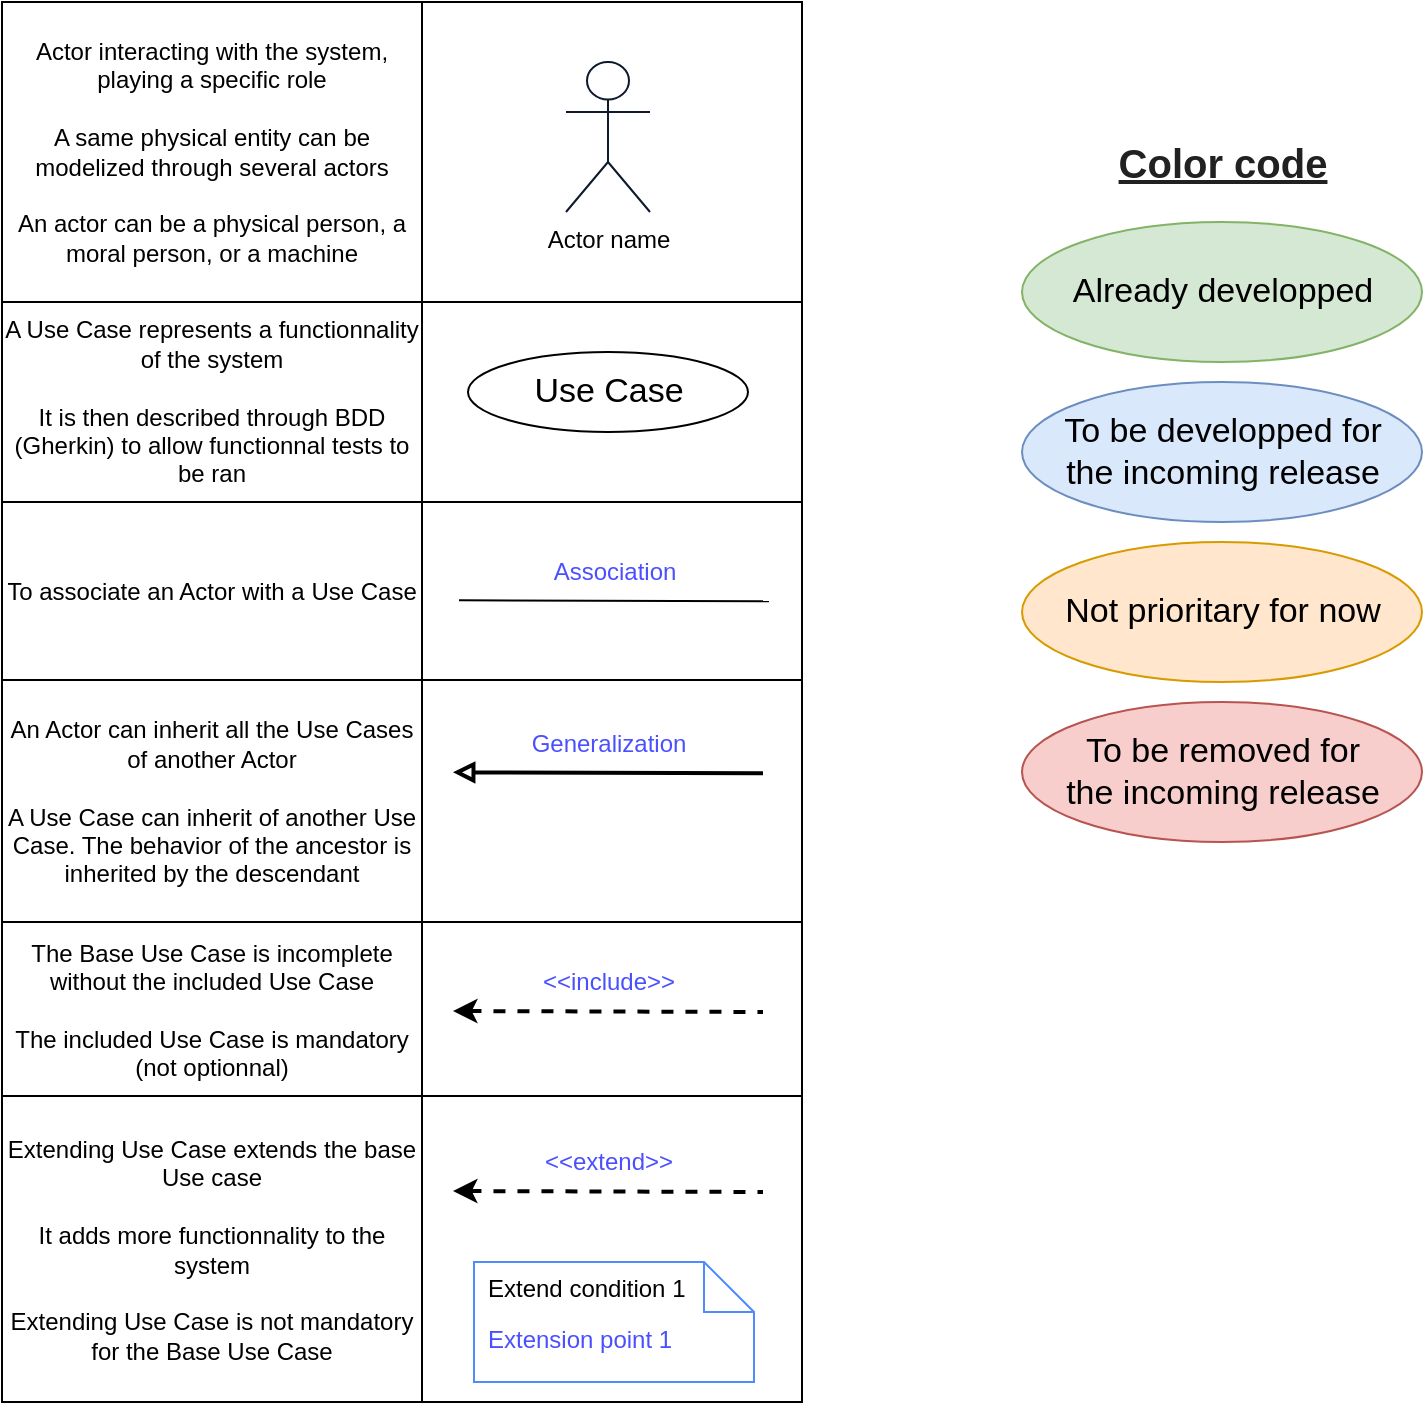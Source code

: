 <mxfile>
    <diagram id="NF9PVi1yRWyS9tL7kcEG" name="Legend">
        <mxGraphModel dx="994" dy="519" grid="0" gridSize="10" guides="1" tooltips="1" connect="1" arrows="1" fold="1" page="1" pageScale="1" pageWidth="850" pageHeight="1100" math="0" shadow="0">
            <root>
                <mxCell id="GYECXE6_ybckVbkU5f8g-0"/>
                <mxCell id="GYECXE6_ybckVbkU5f8g-1" parent="GYECXE6_ybckVbkU5f8g-0"/>
                <mxCell id="UZ098-0c0TstWFe-jd7h-10" value="" style="shape=table;html=1;whiteSpace=wrap;startSize=0;container=1;collapsible=0;childLayout=tableLayout;" vertex="1" parent="GYECXE6_ybckVbkU5f8g-1">
                    <mxGeometry x="60" y="20" width="400" height="700" as="geometry"/>
                </mxCell>
                <mxCell id="UZ098-0c0TstWFe-jd7h-11" value="" style="shape=partialRectangle;html=1;whiteSpace=wrap;collapsible=0;dropTarget=0;pointerEvents=0;fillColor=none;top=0;left=0;bottom=0;right=0;points=[[0,0.5],[1,0.5]];portConstraint=eastwest;" vertex="1" parent="UZ098-0c0TstWFe-jd7h-10">
                    <mxGeometry width="400" height="150" as="geometry"/>
                </mxCell>
                <mxCell id="UZ098-0c0TstWFe-jd7h-12" value="Actor interacting with the system, playing a specific role&lt;br&gt;&lt;br&gt;A same physical entity can be modelized through several actors&lt;br&gt;&lt;br&gt;An actor can be a physical person, a moral person, or a machine" style="shape=partialRectangle;html=1;whiteSpace=wrap;connectable=0;overflow=hidden;fillColor=none;top=0;left=0;bottom=0;right=0;" vertex="1" parent="UZ098-0c0TstWFe-jd7h-11">
                    <mxGeometry width="210" height="150" as="geometry"/>
                </mxCell>
                <mxCell id="UZ098-0c0TstWFe-jd7h-13" value="" style="shape=partialRectangle;html=1;whiteSpace=wrap;connectable=0;overflow=hidden;fillColor=none;top=0;left=0;bottom=0;right=0;" vertex="1" parent="UZ098-0c0TstWFe-jd7h-11">
                    <mxGeometry x="210" width="190" height="150" as="geometry"/>
                </mxCell>
                <mxCell id="UZ098-0c0TstWFe-jd7h-14" value="" style="shape=partialRectangle;html=1;whiteSpace=wrap;collapsible=0;dropTarget=0;pointerEvents=0;fillColor=none;top=0;left=0;bottom=0;right=0;points=[[0,0.5],[1,0.5]];portConstraint=eastwest;" vertex="1" parent="UZ098-0c0TstWFe-jd7h-10">
                    <mxGeometry y="150" width="400" height="100" as="geometry"/>
                </mxCell>
                <mxCell id="UZ098-0c0TstWFe-jd7h-15" value="A Use Case represents a functionnality of the system&lt;br&gt;&lt;br&gt;It is then described through BDD (Gherkin) to allow functionnal tests to be ran" style="shape=partialRectangle;html=1;whiteSpace=wrap;connectable=0;overflow=hidden;fillColor=none;top=0;left=0;bottom=0;right=0;" vertex="1" parent="UZ098-0c0TstWFe-jd7h-14">
                    <mxGeometry width="210" height="100" as="geometry"/>
                </mxCell>
                <mxCell id="UZ098-0c0TstWFe-jd7h-16" value="" style="shape=partialRectangle;html=1;whiteSpace=wrap;connectable=0;overflow=hidden;fillColor=none;top=0;left=0;bottom=0;right=0;" vertex="1" parent="UZ098-0c0TstWFe-jd7h-14">
                    <mxGeometry x="210" width="190" height="100" as="geometry"/>
                </mxCell>
                <mxCell id="UZ098-0c0TstWFe-jd7h-17" value="" style="shape=partialRectangle;html=1;whiteSpace=wrap;collapsible=0;dropTarget=0;pointerEvents=0;fillColor=none;top=0;left=0;bottom=0;right=0;points=[[0,0.5],[1,0.5]];portConstraint=eastwest;" vertex="1" parent="UZ098-0c0TstWFe-jd7h-10">
                    <mxGeometry y="250" width="400" height="89" as="geometry"/>
                </mxCell>
                <mxCell id="UZ098-0c0TstWFe-jd7h-18" value="To associate an Actor with a Use Case" style="shape=partialRectangle;html=1;whiteSpace=wrap;connectable=0;overflow=hidden;fillColor=none;top=0;left=0;bottom=0;right=0;" vertex="1" parent="UZ098-0c0TstWFe-jd7h-17">
                    <mxGeometry width="210" height="89" as="geometry"/>
                </mxCell>
                <mxCell id="UZ098-0c0TstWFe-jd7h-19" value="" style="shape=partialRectangle;html=1;whiteSpace=wrap;connectable=0;overflow=hidden;fillColor=none;top=0;left=0;bottom=0;right=0;" vertex="1" parent="UZ098-0c0TstWFe-jd7h-17">
                    <mxGeometry x="210" width="190" height="89" as="geometry"/>
                </mxCell>
                <mxCell id="UZ098-0c0TstWFe-jd7h-20" value="" style="shape=partialRectangle;html=1;whiteSpace=wrap;collapsible=0;dropTarget=0;pointerEvents=0;fillColor=none;top=0;left=0;bottom=0;right=0;points=[[0,0.5],[1,0.5]];portConstraint=eastwest;" vertex="1" parent="UZ098-0c0TstWFe-jd7h-10">
                    <mxGeometry y="339" width="400" height="121" as="geometry"/>
                </mxCell>
                <mxCell id="UZ098-0c0TstWFe-jd7h-21" value="An Actor can inherit all the Use Cases of another Actor&lt;br&gt;&lt;br&gt;A Use Case can inherit of another Use Case. The behavior of the ancestor is inherited by the descendant" style="shape=partialRectangle;html=1;whiteSpace=wrap;connectable=0;overflow=hidden;fillColor=none;top=0;left=0;bottom=0;right=0;" vertex="1" parent="UZ098-0c0TstWFe-jd7h-20">
                    <mxGeometry width="210" height="121" as="geometry"/>
                </mxCell>
                <mxCell id="UZ098-0c0TstWFe-jd7h-22" value="" style="shape=partialRectangle;html=1;whiteSpace=wrap;connectable=0;overflow=hidden;fillColor=none;top=0;left=0;bottom=0;right=0;" vertex="1" parent="UZ098-0c0TstWFe-jd7h-20">
                    <mxGeometry x="210" width="190" height="121" as="geometry"/>
                </mxCell>
                <mxCell id="UZ098-0c0TstWFe-jd7h-23" value="" style="shape=partialRectangle;html=1;whiteSpace=wrap;collapsible=0;dropTarget=0;pointerEvents=0;fillColor=none;top=0;left=0;bottom=0;right=0;points=[[0,0.5],[1,0.5]];portConstraint=eastwest;" vertex="1" parent="UZ098-0c0TstWFe-jd7h-10">
                    <mxGeometry y="460" width="400" height="87" as="geometry"/>
                </mxCell>
                <mxCell id="UZ098-0c0TstWFe-jd7h-24" value="The Base Use Case is incomplete without the included Use Case&lt;br&gt;&lt;br&gt;The included Use Case is mandatory (not optionnal)" style="shape=partialRectangle;html=1;whiteSpace=wrap;connectable=0;overflow=hidden;fillColor=none;top=0;left=0;bottom=0;right=0;" vertex="1" parent="UZ098-0c0TstWFe-jd7h-23">
                    <mxGeometry width="210" height="87" as="geometry"/>
                </mxCell>
                <mxCell id="UZ098-0c0TstWFe-jd7h-25" value="" style="shape=partialRectangle;html=1;whiteSpace=wrap;connectable=0;overflow=hidden;fillColor=none;top=0;left=0;bottom=0;right=0;" vertex="1" parent="UZ098-0c0TstWFe-jd7h-23">
                    <mxGeometry x="210" width="190" height="87" as="geometry"/>
                </mxCell>
                <mxCell id="UZ098-0c0TstWFe-jd7h-26" value="" style="shape=partialRectangle;html=1;whiteSpace=wrap;collapsible=0;dropTarget=0;pointerEvents=0;fillColor=none;top=0;left=0;bottom=0;right=0;points=[[0,0.5],[1,0.5]];portConstraint=eastwest;" vertex="1" parent="UZ098-0c0TstWFe-jd7h-10">
                    <mxGeometry y="547" width="400" height="153" as="geometry"/>
                </mxCell>
                <mxCell id="UZ098-0c0TstWFe-jd7h-27" value="Extending Use Case extends the base Use case&lt;br&gt;&lt;br&gt;It adds more functionnality to the system&lt;br&gt;&lt;br&gt;Extending Use Case is not mandatory for the Base Use Case" style="shape=partialRectangle;html=1;whiteSpace=wrap;connectable=0;overflow=hidden;fillColor=none;top=0;left=0;bottom=0;right=0;" vertex="1" parent="UZ098-0c0TstWFe-jd7h-26">
                    <mxGeometry width="210" height="153" as="geometry"/>
                </mxCell>
                <mxCell id="UZ098-0c0TstWFe-jd7h-28" value="" style="shape=partialRectangle;html=1;whiteSpace=wrap;connectable=0;overflow=hidden;fillColor=none;top=0;left=0;bottom=0;right=0;" vertex="1" parent="UZ098-0c0TstWFe-jd7h-26">
                    <mxGeometry x="210" width="190" height="153" as="geometry"/>
                </mxCell>
                <mxCell id="LkMBndP0JINxLad8ctNM-0" value="&lt;font style=&quot;font-size: 17px&quot;&gt;To be developped for &lt;br&gt;the incoming release&lt;/font&gt;" style="shape=ellipse;container=1;horizontal=1;horizontalStack=0;resizeParent=1;resizeParentMax=0;resizeLast=0;html=1;dashed=0;collapsible=0;fillColor=#dae8fc;strokeColor=#6c8ebf;" vertex="1" parent="GYECXE6_ybckVbkU5f8g-1">
                    <mxGeometry x="570" y="210" width="200" height="70" as="geometry"/>
                </mxCell>
                <mxCell id="LkMBndP0JINxLad8ctNM-2" value="&lt;span style=&quot;font-size: 17px&quot;&gt;Not prioritary for now&lt;/span&gt;" style="shape=ellipse;container=1;horizontal=1;horizontalStack=0;resizeParent=1;resizeParentMax=0;resizeLast=0;html=1;dashed=0;collapsible=0;fillColor=#ffe6cc;strokeColor=#d79b00;" vertex="1" parent="GYECXE6_ybckVbkU5f8g-1">
                    <mxGeometry x="570" y="290" width="200" height="70" as="geometry"/>
                </mxCell>
                <mxCell id="LkMBndP0JINxLad8ctNM-3" value="&lt;span style=&quot;font-size: 17px&quot;&gt;To be removed for &lt;br&gt;the incoming release&lt;/span&gt;" style="shape=ellipse;container=1;horizontal=1;horizontalStack=0;resizeParent=1;resizeParentMax=0;resizeLast=0;html=1;dashed=0;collapsible=0;fillColor=#f8cecc;strokeColor=#b85450;" vertex="1" parent="GYECXE6_ybckVbkU5f8g-1">
                    <mxGeometry x="570" y="370" width="200" height="70" as="geometry"/>
                </mxCell>
                <mxCell id="LkMBndP0JINxLad8ctNM-4" value="&lt;span style=&quot;font-size: 17px&quot;&gt;Already developped&lt;/span&gt;" style="shape=ellipse;container=1;horizontal=1;horizontalStack=0;resizeParent=1;resizeParentMax=0;resizeLast=0;html=1;dashed=0;collapsible=0;fillColor=#d5e8d4;strokeColor=#82b366;" vertex="1" parent="GYECXE6_ybckVbkU5f8g-1">
                    <mxGeometry x="570" y="130" width="200" height="70" as="geometry"/>
                </mxCell>
                <mxCell id="suU-SOP03tIJRyjMPd1X-0" value="&lt;span style=&quot;font-size: 17px&quot;&gt;Use Case&lt;/span&gt;" style="shape=ellipse;container=1;horizontal=1;horizontalStack=0;resizeParent=1;resizeParentMax=0;resizeLast=0;html=1;dashed=0;collapsible=0;" vertex="1" parent="GYECXE6_ybckVbkU5f8g-1">
                    <mxGeometry x="293" y="195" width="140" height="40" as="geometry"/>
                </mxCell>
                <mxCell id="suU-SOP03tIJRyjMPd1X-1" value="Extension point 1" style="shape=note2;boundedLbl=1;whiteSpace=wrap;html=1;size=25;verticalAlign=top;align=left;spacingLeft=5;labelBackgroundColor=none;fontColor=#4A50FF;strokeColor=#4F8AFF;" vertex="1" parent="GYECXE6_ybckVbkU5f8g-1">
                    <mxGeometry x="296" y="650" width="140" height="60" as="geometry"/>
                </mxCell>
                <mxCell id="suU-SOP03tIJRyjMPd1X-2" value="Extend condition 1" style="resizeWidth=1;part=1;strokeColor=none;fillColor=none;align=left;spacingLeft=5;" vertex="1" parent="suU-SOP03tIJRyjMPd1X-1">
                    <mxGeometry width="140" height="25" relative="1" as="geometry"/>
                </mxCell>
                <mxCell id="UZ098-0c0TstWFe-jd7h-0" style="edgeStyle=none;rounded=0;orthogonalLoop=1;jettySize=auto;html=1;exitX=0.5;exitY=0.5;exitDx=0;exitDy=0;exitPerimeter=0;endArrow=none;endFill=0;" edge="1" parent="GYECXE6_ybckVbkU5f8g-1">
                    <mxGeometry relative="1" as="geometry">
                        <mxPoint x="443.5" y="319.67" as="targetPoint"/>
                        <mxPoint x="288.5" y="319.17" as="sourcePoint"/>
                    </mxGeometry>
                </mxCell>
                <mxCell id="UZ098-0c0TstWFe-jd7h-1" value="Association" style="text;html=1;align=center;verticalAlign=middle;resizable=0;points=[];autosize=1;strokeColor=none;fontColor=#4A50FF;" vertex="1" parent="GYECXE6_ybckVbkU5f8g-1">
                    <mxGeometry x="326" y="294.67" width="80" height="20" as="geometry"/>
                </mxCell>
                <mxCell id="UZ098-0c0TstWFe-jd7h-2" style="edgeStyle=none;rounded=0;orthogonalLoop=1;jettySize=auto;html=1;exitX=0.5;exitY=0.5;exitDx=0;exitDy=0;exitPerimeter=0;endArrow=none;endFill=0;startArrow=block;startFill=0;strokeWidth=2;" edge="1" parent="GYECXE6_ybckVbkU5f8g-1">
                    <mxGeometry relative="1" as="geometry">
                        <mxPoint x="440.5" y="405.67" as="targetPoint"/>
                        <mxPoint x="285.5" y="405.17" as="sourcePoint"/>
                    </mxGeometry>
                </mxCell>
                <mxCell id="UZ098-0c0TstWFe-jd7h-3" value="Generalization" style="text;html=1;align=center;verticalAlign=middle;resizable=0;points=[];autosize=1;strokeColor=none;fontColor=#4A50FF;" vertex="1" parent="GYECXE6_ybckVbkU5f8g-1">
                    <mxGeometry x="318" y="380.67" width="90" height="20" as="geometry"/>
                </mxCell>
                <mxCell id="UZ098-0c0TstWFe-jd7h-4" style="edgeStyle=none;rounded=0;orthogonalLoop=1;jettySize=auto;html=1;exitX=0.5;exitY=0.5;exitDx=0;exitDy=0;exitPerimeter=0;endArrow=none;endFill=0;startArrow=classic;startFill=1;strokeWidth=2;dashed=1;" edge="1" parent="GYECXE6_ybckVbkU5f8g-1">
                    <mxGeometry relative="1" as="geometry">
                        <mxPoint x="440.5" y="615" as="targetPoint"/>
                        <mxPoint x="285.5" y="614.5" as="sourcePoint"/>
                    </mxGeometry>
                </mxCell>
                <mxCell id="UZ098-0c0TstWFe-jd7h-5" value="&amp;lt;&amp;lt;extend&amp;gt;&amp;gt;" style="text;html=1;align=center;verticalAlign=middle;resizable=0;points=[];autosize=1;strokeColor=none;fontColor=#4A50FF;" vertex="1" parent="GYECXE6_ybckVbkU5f8g-1">
                    <mxGeometry x="323" y="590" width="80" height="20" as="geometry"/>
                </mxCell>
                <mxCell id="UZ098-0c0TstWFe-jd7h-6" style="edgeStyle=none;rounded=0;orthogonalLoop=1;jettySize=auto;html=1;exitX=0.5;exitY=0.5;exitDx=0;exitDy=0;exitPerimeter=0;endArrow=none;endFill=0;startArrow=classic;startFill=1;strokeWidth=2;dashed=1;" edge="1" parent="GYECXE6_ybckVbkU5f8g-1">
                    <mxGeometry relative="1" as="geometry">
                        <mxPoint x="440.5" y="525" as="targetPoint"/>
                        <mxPoint x="285.5" y="524.5" as="sourcePoint"/>
                    </mxGeometry>
                </mxCell>
                <mxCell id="UZ098-0c0TstWFe-jd7h-7" value="&amp;lt;&amp;lt;include&amp;gt;&amp;gt;" style="text;html=1;align=center;verticalAlign=middle;resizable=0;points=[];autosize=1;strokeColor=none;fontColor=#4A50FF;" vertex="1" parent="GYECXE6_ybckVbkU5f8g-1">
                    <mxGeometry x="323" y="500" width="80" height="20" as="geometry"/>
                </mxCell>
                <mxCell id="UZ098-0c0TstWFe-jd7h-8" value="&lt;font color=&quot;#030303&quot;&gt;Actor name&lt;/font&gt;" style="shape=umlActor;verticalLabelPosition=bottom;verticalAlign=top;html=1;labelBackgroundColor=none;fontColor=#4A50FF;strokeColor=#0E192E;" vertex="1" parent="GYECXE6_ybckVbkU5f8g-1">
                    <mxGeometry x="342" y="50" width="42" height="75" as="geometry"/>
                </mxCell>
                <mxCell id="UZ098-0c0TstWFe-jd7h-34" value="&lt;font style=&quot;font-size: 20px&quot; color=&quot;#212121&quot;&gt;&lt;b&gt;&lt;u&gt;Color code&lt;/u&gt;&lt;/b&gt;&lt;/font&gt;" style="text;html=1;align=center;verticalAlign=middle;resizable=0;points=[];autosize=1;strokeColor=none;fontColor=#4A50FF;" vertex="1" parent="GYECXE6_ybckVbkU5f8g-1">
                    <mxGeometry x="610" y="90" width="120" height="20" as="geometry"/>
                </mxCell>
            </root>
        </mxGraphModel>
    </diagram>
    <diagram id="j1zBidAwSjM0Zlr2rDVd" name="Visitor Use Cases">
        <mxGraphModel dx="1064" dy="519" grid="0" gridSize="10" guides="1" tooltips="1" connect="1" arrows="1" fold="1" page="1" pageScale="1" pageWidth="850" pageHeight="1100" math="0" shadow="0">
            <root>
                <mxCell id="mbPInnmG0p5pAIJAhWQF-0"/>
                <mxCell id="mbPInnmG0p5pAIJAhWQF-1" parent="mbPInnmG0p5pAIJAhWQF-0"/>
                <mxCell id="DC0b6eRoU2rcj3s31qW9-0" style="edgeStyle=none;rounded=0;orthogonalLoop=1;jettySize=auto;html=1;exitX=0.5;exitY=0.5;exitDx=0;exitDy=0;exitPerimeter=0;entryX=0;entryY=0.5;entryDx=0;entryDy=0;endArrow=none;endFill=0;" edge="1" parent="mbPInnmG0p5pAIJAhWQF-1" source="DC0b6eRoU2rcj3s31qW9-1" target="DC0b6eRoU2rcj3s31qW9-2">
                    <mxGeometry relative="1" as="geometry">
                        <mxPoint x="540" y="70" as="targetPoint"/>
                    </mxGeometry>
                </mxCell>
                <mxCell id="DC0b6eRoU2rcj3s31qW9-1" value="&lt;font style=&quot;font-size: 16px&quot;&gt;Visitor&lt;/font&gt;" style="shape=umlActor;verticalLabelPosition=bottom;verticalAlign=top;html=1;" vertex="1" parent="mbPInnmG0p5pAIJAhWQF-1">
                    <mxGeometry x="210" y="117.5" width="30" height="60" as="geometry"/>
                </mxCell>
                <mxCell id="DC0b6eRoU2rcj3s31qW9-2" value="&lt;font style=&quot;font-size: 17px&quot;&gt;Register&lt;/font&gt;" style="shape=ellipse;container=1;horizontal=1;horizontalStack=0;resizeParent=1;resizeParentMax=0;resizeLast=0;html=1;dashed=0;collapsible=0;fillColor=#dae8fc;strokeColor=#6c8ebf;" vertex="1" parent="mbPInnmG0p5pAIJAhWQF-1">
                    <mxGeometry x="370" y="60" width="180" height="40" as="geometry"/>
                </mxCell>
                <mxCell id="DC0b6eRoU2rcj3s31qW9-5" style="edgeStyle=none;rounded=0;orthogonalLoop=1;jettySize=auto;html=1;exitX=0.5;exitY=0.5;exitDx=0;exitDy=0;exitPerimeter=0;entryX=0;entryY=0.5;entryDx=0;entryDy=0;endArrow=none;endFill=0;" edge="1" parent="mbPInnmG0p5pAIJAhWQF-1" source="DC0b6eRoU2rcj3s31qW9-1" target="Snrr1DogAbt_MZ3gQNkR-1">
                    <mxGeometry relative="1" as="geometry">
                        <mxPoint x="235" y="293" as="sourcePoint"/>
                        <mxPoint x="370" y="147.5" as="targetPoint"/>
                    </mxGeometry>
                </mxCell>
                <mxCell id="DC0b6eRoU2rcj3s31qW9-6" style="edgeStyle=none;rounded=0;orthogonalLoop=1;jettySize=auto;html=1;exitX=0.5;exitY=0.5;exitDx=0;exitDy=0;entryX=0;entryY=0.5;entryDx=0;entryDy=0;endArrow=none;endFill=0;exitPerimeter=0;" edge="1" parent="mbPInnmG0p5pAIJAhWQF-1" source="DC0b6eRoU2rcj3s31qW9-1" target="Snrr1DogAbt_MZ3gQNkR-2">
                    <mxGeometry relative="1" as="geometry">
                        <mxPoint x="550" y="165.667" as="sourcePoint"/>
                        <mxPoint x="370" y="217.5" as="targetPoint"/>
                    </mxGeometry>
                </mxCell>
                <mxCell id="Snrr1DogAbt_MZ3gQNkR-1" value="&lt;font style=&quot;font-size: 17px&quot;&gt;Sign-in&lt;/font&gt;" style="shape=ellipse;container=1;horizontal=1;horizontalStack=0;resizeParent=1;resizeParentMax=0;resizeLast=0;html=1;dashed=0;collapsible=0;fillColor=#dae8fc;strokeColor=#6c8ebf;" vertex="1" parent="mbPInnmG0p5pAIJAhWQF-1">
                    <mxGeometry x="370" y="127.5" width="180" height="40" as="geometry"/>
                </mxCell>
                <mxCell id="Snrr1DogAbt_MZ3gQNkR-2" value="&lt;font style=&quot;font-size: 17px&quot;&gt;Consult public&lt;br&gt;Content&lt;/font&gt;" style="shape=ellipse;container=1;horizontal=1;horizontalStack=0;resizeParent=1;resizeParentMax=0;resizeLast=0;html=1;dashed=0;collapsible=0;fillColor=#ffe6cc;strokeColor=#d79b00;" vertex="1" parent="mbPInnmG0p5pAIJAhWQF-1">
                    <mxGeometry x="370" y="200" width="180" height="40" as="geometry"/>
                </mxCell>
            </root>
        </mxGraphModel>
    </diagram>
    <diagram id="BOAviStRSHdoPd-ycrzN" name="Citizen Use Cases">
        <mxGraphModel dx="1064" dy="519" grid="0" gridSize="10" guides="1" tooltips="1" connect="1" arrows="1" fold="1" page="1" pageScale="1" pageWidth="850" pageHeight="1100" math="0" shadow="0">
            <root>
                <mxCell id="0"/>
                <mxCell id="1" parent="0"/>
                <mxCell id="fPp0yz1mcQqSigKkxd5G-66" style="edgeStyle=none;rounded=0;orthogonalLoop=1;jettySize=auto;html=1;exitX=0.5;exitY=0.5;exitDx=0;exitDy=0;exitPerimeter=0;entryX=0;entryY=0.5;entryDx=0;entryDy=0;endArrow=none;endFill=0;" edge="1" parent="1" source="2" target="c8ImFo1zUswwN4JcArEO-43">
                    <mxGeometry relative="1" as="geometry">
                        <mxPoint x="415" y="90" as="targetPoint"/>
                    </mxGeometry>
                </mxCell>
                <mxCell id="2" value="&lt;font style=&quot;font-size: 16px&quot;&gt;Citizen&lt;/font&gt;" style="shape=umlActor;verticalLabelPosition=bottom;verticalAlign=top;html=1;" parent="1" vertex="1">
                    <mxGeometry x="255" y="263" width="30" height="60" as="geometry"/>
                </mxCell>
                <mxCell id="fPp0yz1mcQqSigKkxd5G-67" style="edgeStyle=none;rounded=0;orthogonalLoop=1;jettySize=auto;html=1;exitX=0.5;exitY=0.5;exitDx=0;exitDy=0;exitPerimeter=0;entryX=0;entryY=0.5;entryDx=0;entryDy=0;endArrow=none;endFill=0;" edge="1" parent="1" source="2" target="6ssYf-t8Pws22lryQTK9-43">
                    <mxGeometry relative="1" as="geometry">
                        <mxPoint x="280" y="303" as="sourcePoint"/>
                        <mxPoint x="560" y="145" as="targetPoint"/>
                    </mxGeometry>
                </mxCell>
                <mxCell id="fPp0yz1mcQqSigKkxd5G-79" style="edgeStyle=none;rounded=0;orthogonalLoop=1;jettySize=auto;html=1;exitX=0.5;exitY=0.5;exitDx=0;exitDy=0;entryX=0;entryY=0.5;entryDx=0;entryDy=0;endArrow=none;endFill=0;exitPerimeter=0;" edge="1" parent="1" source="2" target="6ssYf-t8Pws22lryQTK9-50">
                    <mxGeometry relative="1" as="geometry">
                        <mxPoint x="595" y="175.667" as="sourcePoint"/>
                        <mxPoint x="415" y="235" as="targetPoint"/>
                    </mxGeometry>
                </mxCell>
                <mxCell id="fPp0yz1mcQqSigKkxd5G-80" style="edgeStyle=none;rounded=0;orthogonalLoop=1;jettySize=auto;html=1;exitX=0.5;exitY=0.5;exitDx=0;exitDy=0;exitPerimeter=0;entryX=0;entryY=0.5;entryDx=0;entryDy=0;endArrow=none;endFill=0;" edge="1" parent="1" source="2" target="c8ImFo1zUswwN4JcArEO-45">
                    <mxGeometry relative="1" as="geometry">
                        <mxPoint x="280" y="303" as="sourcePoint"/>
                        <mxPoint x="415" y="305" as="targetPoint"/>
                    </mxGeometry>
                </mxCell>
                <mxCell id="fPp0yz1mcQqSigKkxd5G-81" style="edgeStyle=none;rounded=0;orthogonalLoop=1;jettySize=auto;html=1;exitX=0.5;exitY=0.5;exitDx=0;exitDy=0;exitPerimeter=0;entryX=0;entryY=0.5;entryDx=0;entryDy=0;endArrow=none;endFill=0;" edge="1" parent="1" source="2" target="c8ImFo1zUswwN4JcArEO-47">
                    <mxGeometry relative="1" as="geometry">
                        <mxPoint x="280" y="303" as="sourcePoint"/>
                        <mxPoint x="415" y="428.5" as="targetPoint"/>
                    </mxGeometry>
                </mxCell>
                <mxCell id="6ssYf-t8Pws22lryQTK9-43" value="&lt;span style=&quot;font-size: 17px&quot;&gt;Vote&amp;nbsp;&lt;/span&gt;&lt;span style=&quot;font-size: 17px&quot;&gt;for a Post&lt;br&gt;(+1 / -1)&lt;/span&gt;" style="shape=ellipse;container=1;horizontal=1;horizontalStack=0;resizeParent=1;resizeParentMax=0;resizeLast=0;html=1;dashed=0;collapsible=0;labelBackgroundColor=none;fillColor=#dae8fc;strokeColor=#6c8ebf;" vertex="1" parent="1">
                    <mxGeometry x="415" y="130" width="180" height="50" as="geometry"/>
                </mxCell>
                <mxCell id="6ssYf-t8Pws22lryQTK9-50" value="&lt;font style=&quot;font-size: 17px&quot;&gt;Comment a Post&lt;/font&gt;" style="shape=ellipse;container=1;horizontal=1;horizontalStack=0;resizeParent=1;resizeParentMax=0;resizeLast=0;html=1;dashed=0;collapsible=0;labelBackgroundColor=none;fillColor=#dae8fc;strokeColor=#6c8ebf;" vertex="1" parent="1">
                    <mxGeometry x="415" y="210" width="180" height="50" as="geometry"/>
                </mxCell>
                <mxCell id="6ssYf-t8Pws22lryQTK9-51" style="edgeStyle=none;rounded=0;orthogonalLoop=1;jettySize=auto;html=1;exitX=0.5;exitY=1;exitDx=0;exitDy=0;endArrow=none;endFill=0;labelBackgroundColor=none;" edge="1" parent="6ssYf-t8Pws22lryQTK9-50" target="6ssYf-t8Pws22lryQTK9-50">
                    <mxGeometry relative="1" as="geometry">
                        <mxPoint x="90" y="50" as="sourcePoint"/>
                    </mxGeometry>
                </mxCell>
                <mxCell id="6ssYf-t8Pws22lryQTK9-60" style="edgeStyle=none;rounded=0;orthogonalLoop=1;jettySize=auto;html=1;exitX=0.333;exitY=0.467;exitDx=0;exitDy=0;exitPerimeter=0;entryX=0;entryY=0.5;entryDx=0;entryDy=0;endArrow=none;endFill=0;" edge="1" parent="1" source="2" target="c8ImFo1zUswwN4JcArEO-46">
                    <mxGeometry relative="1" as="geometry">
                        <mxPoint x="280" y="303" as="sourcePoint"/>
                        <mxPoint x="415" y="370" as="targetPoint"/>
                    </mxGeometry>
                </mxCell>
                <mxCell id="c8ImFo1zUswwN4JcArEO-43" value="&lt;span style=&quot;font-size: 17px&quot;&gt;Disconnect&lt;/span&gt;" style="shape=ellipse;container=1;horizontal=1;horizontalStack=0;resizeParent=1;resizeParentMax=0;resizeLast=0;html=1;dashed=0;collapsible=0;fillColor=#dae8fc;strokeColor=#6c8ebf;" vertex="1" parent="1">
                    <mxGeometry x="415" y="70" width="180" height="40" as="geometry"/>
                </mxCell>
                <mxCell id="c8ImFo1zUswwN4JcArEO-45" value="&lt;span style=&quot;font-size: 17px&quot;&gt;Edit its own Profile&lt;/span&gt;" style="shape=ellipse;container=1;horizontal=1;horizontalStack=0;resizeParent=1;resizeParentMax=0;resizeLast=0;html=1;dashed=0;collapsible=0;fillColor=#dae8fc;strokeColor=#6c8ebf;" vertex="1" parent="1">
                    <mxGeometry x="415" y="283" width="180" height="40" as="geometry"/>
                </mxCell>
                <mxCell id="c8ImFo1zUswwN4JcArEO-46" value="&lt;span style=&quot;font-size: 17px&quot;&gt;Create a Community&lt;/span&gt;" style="shape=ellipse;container=1;horizontal=1;horizontalStack=0;resizeParent=1;resizeParentMax=0;resizeLast=0;html=1;dashed=0;collapsible=0;fillColor=#dae8fc;strokeColor=#6c8ebf;" vertex="1" parent="1">
                    <mxGeometry x="415" y="350" width="180" height="40" as="geometry"/>
                </mxCell>
                <mxCell id="c8ImFo1zUswwN4JcArEO-47" value="&lt;span style=&quot;font-size: 17px&quot;&gt;Ask to join a &lt;br&gt;Community&lt;/span&gt;" style="shape=ellipse;container=1;horizontal=1;horizontalStack=0;resizeParent=1;resizeParentMax=0;resizeLast=0;html=1;dashed=0;collapsible=0;fillColor=#dae8fc;strokeColor=#6c8ebf;" vertex="1" parent="1">
                    <mxGeometry x="415" y="410" width="180" height="40" as="geometry"/>
                </mxCell>
            </root>
        </mxGraphModel>
    </diagram>
    <diagram id="QHAOLi6QZW4XwapV6vzO" name="Community Member Use Cases">
        <mxGraphModel dx="1064" dy="519" grid="0" gridSize="10" guides="1" tooltips="1" connect="1" arrows="1" fold="1" page="1" pageScale="1" pageWidth="850" pageHeight="1100" math="0" shadow="0">
            <root>
                <mxCell id="Ez0_Ciksfxj9l5GMhxTi-0"/>
                <mxCell id="Ez0_Ciksfxj9l5GMhxTi-1" parent="Ez0_Ciksfxj9l5GMhxTi-0"/>
                <mxCell id="1fOGxrSHDVGZ3c-Pvo5N-1" value="&lt;font style=&quot;font-size: 17px&quot;&gt;Community&lt;br&gt;Member&lt;br&gt;&lt;/font&gt;" style="shape=umlActor;verticalLabelPosition=bottom;verticalAlign=top;html=1;" vertex="1" parent="Ez0_Ciksfxj9l5GMhxTi-1">
                    <mxGeometry x="150" y="151" width="30" height="60" as="geometry"/>
                </mxCell>
                <mxCell id="1fOGxrSHDVGZ3c-Pvo5N-5" style="edgeStyle=none;rounded=0;orthogonalLoop=1;jettySize=auto;html=1;exitX=0.5;exitY=0.5;exitDx=0;exitDy=0;endArrow=none;endFill=0;exitPerimeter=0;entryX=0;entryY=0.5;entryDx=0;entryDy=0;" edge="1" parent="Ez0_Ciksfxj9l5GMhxTi-1" source="1fOGxrSHDVGZ3c-Pvo5N-1" target="1fOGxrSHDVGZ3c-Pvo5N-9">
                    <mxGeometry relative="1" as="geometry">
                        <mxPoint x="505" y="36.667" as="sourcePoint"/>
                        <mxPoint x="330" y="271.208" as="targetPoint"/>
                    </mxGeometry>
                </mxCell>
                <mxCell id="1fOGxrSHDVGZ3c-Pvo5N-6" style="edgeStyle=none;rounded=0;orthogonalLoop=1;jettySize=auto;html=1;exitX=0.5;exitY=0.5;exitDx=0;exitDy=0;exitPerimeter=0;entryX=0;entryY=0.5;entryDx=0;entryDy=0;endArrow=none;endFill=0;" edge="1" parent="Ez0_Ciksfxj9l5GMhxTi-1" source="1fOGxrSHDVGZ3c-Pvo5N-1" target="1fOGxrSHDVGZ3c-Pvo5N-12">
                    <mxGeometry relative="1" as="geometry">
                        <mxPoint x="190" y="164" as="sourcePoint"/>
                        <mxPoint x="330.0" y="456" as="targetPoint"/>
                    </mxGeometry>
                </mxCell>
                <mxCell id="1fOGxrSHDVGZ3c-Pvo5N-9" value="&lt;span style=&quot;font-size: 17px&quot;&gt;Create a Claim&lt;/span&gt;" style="shape=ellipse;container=1;horizontal=1;horizontalStack=0;resizeParent=1;resizeParentMax=0;resizeLast=0;html=1;dashed=0;collapsible=0;fillColor=#dae8fc;strokeColor=#6c8ebf;" vertex="1" parent="Ez0_Ciksfxj9l5GMhxTi-1">
                    <mxGeometry x="290" y="111" width="195" height="72.5" as="geometry"/>
                </mxCell>
                <mxCell id="1fOGxrSHDVGZ3c-Pvo5N-10" style="edgeStyle=none;rounded=0;orthogonalLoop=1;jettySize=auto;html=1;exitX=0.5;exitY=1;exitDx=0;exitDy=0;endArrow=none;endFill=0;" edge="1" parent="1fOGxrSHDVGZ3c-Pvo5N-9">
                    <mxGeometry relative="1" as="geometry">
                        <mxPoint x="97.5" y="180.0" as="sourcePoint"/>
                        <mxPoint x="97.5" y="180" as="targetPoint"/>
                    </mxGeometry>
                </mxCell>
                <mxCell id="1fOGxrSHDVGZ3c-Pvo5N-11" style="edgeStyle=orthogonalEdgeStyle;rounded=0;orthogonalLoop=1;jettySize=auto;html=1;entryX=1;entryY=0.5;entryDx=0;entryDy=0;dashed=1;endArrow=open;endFill=0;strokeWidth=3;" edge="1" parent="1fOGxrSHDVGZ3c-Pvo5N-9">
                    <mxGeometry relative="1" as="geometry">
                        <mxPoint x="195.0" y="30.208" as="sourcePoint"/>
                        <mxPoint x="195.0" y="30.208" as="targetPoint"/>
                    </mxGeometry>
                </mxCell>
                <mxCell id="1fOGxrSHDVGZ3c-Pvo5N-12" value="&lt;span style=&quot;font-size: 17px&quot;&gt;Work on a Claim&lt;/span&gt;" style="shape=ellipse;container=1;horizontal=1;horizontalStack=0;resizeParent=1;resizeParentMax=0;resizeLast=0;html=1;dashed=0;collapsible=0;fillColor=#dae8fc;strokeColor=#6c8ebf;" vertex="1" parent="Ez0_Ciksfxj9l5GMhxTi-1">
                    <mxGeometry x="287.5" y="241" width="200" height="50" as="geometry"/>
                </mxCell>
                <mxCell id="1fOGxrSHDVGZ3c-Pvo5N-13" style="edgeStyle=none;rounded=0;orthogonalLoop=1;jettySize=auto;html=1;exitX=0.5;exitY=1;exitDx=0;exitDy=0;endArrow=none;endFill=0;" edge="1" parent="1fOGxrSHDVGZ3c-Pvo5N-12" target="1fOGxrSHDVGZ3c-Pvo5N-12">
                    <mxGeometry relative="1" as="geometry">
                        <mxPoint x="100.0" y="50" as="sourcePoint"/>
                    </mxGeometry>
                </mxCell>
                <mxCell id="1fOGxrSHDVGZ3c-Pvo5N-16" value="&lt;span style=&quot;font-size: 17px&quot;&gt;Suggest a Cause&lt;/span&gt;" style="shape=ellipse;container=1;horizontal=1;horizontalStack=0;resizeParent=1;resizeParentMax=0;resizeLast=0;html=1;dashed=0;collapsible=0;fillColor=#dae8fc;strokeColor=#6c8ebf;" vertex="1" parent="Ez0_Ciksfxj9l5GMhxTi-1">
                    <mxGeometry x="560" y="181" width="195" height="72.5" as="geometry"/>
                </mxCell>
                <mxCell id="1fOGxrSHDVGZ3c-Pvo5N-17" style="edgeStyle=none;rounded=0;orthogonalLoop=1;jettySize=auto;html=1;exitX=0.5;exitY=1;exitDx=0;exitDy=0;endArrow=none;endFill=0;" edge="1" parent="1fOGxrSHDVGZ3c-Pvo5N-16">
                    <mxGeometry relative="1" as="geometry">
                        <mxPoint x="97.5" y="180.0" as="sourcePoint"/>
                        <mxPoint x="97.5" y="180" as="targetPoint"/>
                    </mxGeometry>
                </mxCell>
                <mxCell id="1fOGxrSHDVGZ3c-Pvo5N-18" style="edgeStyle=orthogonalEdgeStyle;rounded=0;orthogonalLoop=1;jettySize=auto;html=1;entryX=1;entryY=0.5;entryDx=0;entryDy=0;dashed=1;endArrow=open;endFill=0;strokeWidth=3;" edge="1" parent="1fOGxrSHDVGZ3c-Pvo5N-16">
                    <mxGeometry relative="1" as="geometry">
                        <mxPoint x="195.0" y="30.208" as="sourcePoint"/>
                        <mxPoint x="195.0" y="30.208" as="targetPoint"/>
                    </mxGeometry>
                </mxCell>
                <mxCell id="1fOGxrSHDVGZ3c-Pvo5N-19" value="&lt;span style=&quot;font-size: 17px&quot;&gt;Suggest a Solution&lt;/span&gt;" style="shape=ellipse;container=1;horizontal=1;horizontalStack=0;resizeParent=1;resizeParentMax=0;resizeLast=0;html=1;dashed=0;collapsible=0;fillColor=#dae8fc;strokeColor=#6c8ebf;" vertex="1" parent="Ez0_Ciksfxj9l5GMhxTi-1">
                    <mxGeometry x="560" y="281" width="195" height="72.5" as="geometry"/>
                </mxCell>
                <mxCell id="1fOGxrSHDVGZ3c-Pvo5N-20" style="edgeStyle=none;rounded=0;orthogonalLoop=1;jettySize=auto;html=1;exitX=0.5;exitY=1;exitDx=0;exitDy=0;endArrow=none;endFill=0;" edge="1" parent="1fOGxrSHDVGZ3c-Pvo5N-19">
                    <mxGeometry relative="1" as="geometry">
                        <mxPoint x="97.5" y="180.0" as="sourcePoint"/>
                        <mxPoint x="97.5" y="180" as="targetPoint"/>
                    </mxGeometry>
                </mxCell>
                <mxCell id="1fOGxrSHDVGZ3c-Pvo5N-21" style="edgeStyle=orthogonalEdgeStyle;rounded=0;orthogonalLoop=1;jettySize=auto;html=1;entryX=1;entryY=0.5;entryDx=0;entryDy=0;dashed=1;endArrow=open;endFill=0;strokeWidth=3;" edge="1" parent="1fOGxrSHDVGZ3c-Pvo5N-19">
                    <mxGeometry relative="1" as="geometry">
                        <mxPoint x="195.0" y="30.208" as="sourcePoint"/>
                        <mxPoint x="195.0" y="30.208" as="targetPoint"/>
                    </mxGeometry>
                </mxCell>
                <mxCell id="1fOGxrSHDVGZ3c-Pvo5N-22" style="edgeStyle=orthogonalEdgeStyle;rounded=0;orthogonalLoop=1;jettySize=auto;html=1;exitX=1;exitY=0.5;exitDx=0;exitDy=0;endArrow=none;endFill=0;entryX=0;entryY=0.5;entryDx=0;entryDy=0;startArrow=block;startFill=0;strokeWidth=2;" edge="1" parent="Ez0_Ciksfxj9l5GMhxTi-1" source="1fOGxrSHDVGZ3c-Pvo5N-12" target="1fOGxrSHDVGZ3c-Pvo5N-16">
                    <mxGeometry relative="1" as="geometry">
                        <mxPoint x="175" y="191" as="sourcePoint"/>
                        <mxPoint x="300" y="157.25" as="targetPoint"/>
                    </mxGeometry>
                </mxCell>
                <mxCell id="1fOGxrSHDVGZ3c-Pvo5N-23" style="edgeStyle=orthogonalEdgeStyle;rounded=0;orthogonalLoop=1;jettySize=auto;html=1;endArrow=none;endFill=0;entryX=0;entryY=0.5;entryDx=0;entryDy=0;exitX=1;exitY=0.5;exitDx=0;exitDy=0;startArrow=block;startFill=0;strokeWidth=2;" edge="1" parent="Ez0_Ciksfxj9l5GMhxTi-1" source="1fOGxrSHDVGZ3c-Pvo5N-12" target="1fOGxrSHDVGZ3c-Pvo5N-19">
                    <mxGeometry relative="1" as="geometry">
                        <mxPoint x="490" y="261" as="sourcePoint"/>
                        <mxPoint x="570.0" y="227.25" as="targetPoint"/>
                    </mxGeometry>
                </mxCell>
                <mxCell id="aGzKLjjiPruwUOytaLet-0" value="&lt;font style=&quot;font-size: 16px&quot;&gt;Citizen&lt;/font&gt;" style="shape=umlActor;verticalLabelPosition=bottom;verticalAlign=top;html=1;" vertex="1" parent="Ez0_Ciksfxj9l5GMhxTi-1">
                    <mxGeometry x="150" y="30" width="30" height="60" as="geometry"/>
                </mxCell>
                <mxCell id="3p7aCjZ_8JWMks8-sLLD-0" style="edgeStyle=orthogonalEdgeStyle;rounded=0;orthogonalLoop=1;jettySize=auto;html=1;exitX=0.5;exitY=0;exitDx=0;exitDy=0;exitPerimeter=0;labelBackgroundColor=none;fontColor=#4A50FF;startArrow=none;startFill=0;endArrow=block;endFill=0;strokeWidth=2;strokeColor=#18294D;" edge="1" parent="Ez0_Ciksfxj9l5GMhxTi-1" source="1fOGxrSHDVGZ3c-Pvo5N-1">
                    <mxGeometry relative="1" as="geometry">
                        <mxPoint x="165" y="120" as="targetPoint"/>
                        <mxPoint x="65" y="280" as="sourcePoint"/>
                    </mxGeometry>
                </mxCell>
            </root>
        </mxGraphModel>
    </diagram>
    <diagram id="V9fSUwhLnCLs29MlBhxd" name="Community Chief Use Cases">
        <mxGraphModel dx="1520" dy="741" grid="0" gridSize="10" guides="1" tooltips="1" connect="1" arrows="1" fold="1" page="1" pageScale="1" pageWidth="850" pageHeight="1100" math="0" shadow="0">
            <root>
                <mxCell id="xV_s8r_2LTFe8hJn4krG-0"/>
                <mxCell id="xV_s8r_2LTFe8hJn4krG-1" parent="xV_s8r_2LTFe8hJn4krG-0"/>
                <mxCell id="5jPOY1OD4dWaVZ3-3Jwt-0" style="edgeStyle=none;rounded=0;orthogonalLoop=1;jettySize=auto;html=1;exitX=0.5;exitY=0.5;exitDx=0;exitDy=0;exitPerimeter=0;entryX=0;entryY=0.5;entryDx=0;entryDy=0;endArrow=none;endFill=0;" edge="1" parent="xV_s8r_2LTFe8hJn4krG-1" source="5jPOY1OD4dWaVZ3-3Jwt-1">
                    <mxGeometry relative="1" as="geometry">
                        <mxPoint x="225.0" y="70" as="targetPoint"/>
                    </mxGeometry>
                </mxCell>
                <mxCell id="frQJbpA7WnOkrf2Q4fEX-2" style="edgeStyle=orthogonalEdgeStyle;rounded=0;orthogonalLoop=1;jettySize=auto;html=1;exitX=0.5;exitY=0;exitDx=0;exitDy=0;exitPerimeter=0;labelBackgroundColor=none;fontColor=#4A50FF;startArrow=none;startFill=0;endArrow=block;endFill=0;strokeWidth=2;strokeColor=#18294D;" edge="1" parent="xV_s8r_2LTFe8hJn4krG-1" source="5jPOY1OD4dWaVZ3-3Jwt-1">
                    <mxGeometry relative="1" as="geometry">
                        <mxPoint x="65" y="240" as="targetPoint"/>
                    </mxGeometry>
                </mxCell>
                <mxCell id="5jPOY1OD4dWaVZ3-3Jwt-1" value="&lt;font style=&quot;font-size: 17px&quot;&gt;Community&lt;br&gt;Chief&lt;br&gt;&lt;/font&gt;" style="shape=umlActor;verticalLabelPosition=bottom;verticalAlign=top;html=1;" vertex="1" parent="xV_s8r_2LTFe8hJn4krG-1">
                    <mxGeometry x="50" y="280" width="30" height="60" as="geometry"/>
                </mxCell>
                <mxCell id="5jPOY1OD4dWaVZ3-3Jwt-2" value="&lt;span style=&quot;font-size: 17px&quot;&gt;Edit the Community&lt;/span&gt;&lt;br style=&quot;font-size: 17px&quot;&gt;&lt;span style=&quot;font-size: 17px&quot;&gt;Profile&lt;/span&gt;" style="shape=ellipse;container=1;horizontal=1;horizontalStack=0;resizeParent=1;resizeParentMax=0;resizeLast=0;html=1;dashed=0;collapsible=0;fillColor=#ffe6cc;strokeColor=#d79b00;" vertex="1" parent="xV_s8r_2LTFe8hJn4krG-1">
                    <mxGeometry x="225" y="40" width="200" height="60" as="geometry"/>
                </mxCell>
                <mxCell id="5jPOY1OD4dWaVZ3-3Jwt-3" style="edgeStyle=none;rounded=0;orthogonalLoop=1;jettySize=auto;html=1;exitX=0.5;exitY=1;exitDx=0;exitDy=0;endArrow=none;endFill=0;" edge="1" parent="5jPOY1OD4dWaVZ3-3Jwt-2" target="5jPOY1OD4dWaVZ3-3Jwt-2">
                    <mxGeometry relative="1" as="geometry">
                        <mxPoint x="100.0" y="60" as="sourcePoint"/>
                    </mxGeometry>
                </mxCell>
                <mxCell id="5jPOY1OD4dWaVZ3-3Jwt-5" style="edgeStyle=none;rounded=0;orthogonalLoop=1;jettySize=auto;html=1;exitX=0.5;exitY=0.5;exitDx=0;exitDy=0;exitPerimeter=0;entryX=0;entryY=0.5;entryDx=0;entryDy=0;endArrow=none;endFill=0;" edge="1" parent="xV_s8r_2LTFe8hJn4krG-1" source="5jPOY1OD4dWaVZ3-3Jwt-1" target="5jPOY1OD4dWaVZ3-3Jwt-9">
                    <mxGeometry relative="1" as="geometry">
                        <mxPoint x="90" y="293" as="sourcePoint"/>
                        <mxPoint x="225.0" y="141.25" as="targetPoint"/>
                    </mxGeometry>
                </mxCell>
                <mxCell id="5jPOY1OD4dWaVZ3-3Jwt-6" style="edgeStyle=none;rounded=0;orthogonalLoop=1;jettySize=auto;html=1;exitX=0.5;exitY=0.5;exitDx=0;exitDy=0;endArrow=none;endFill=0;exitPerimeter=0;entryX=0;entryY=0.5;entryDx=0;entryDy=0;" edge="1" parent="xV_s8r_2LTFe8hJn4krG-1" source="5jPOY1OD4dWaVZ3-3Jwt-1" target="5jPOY1OD4dWaVZ3-3Jwt-15">
                    <mxGeometry relative="1" as="geometry">
                        <mxPoint x="405" y="165.667" as="sourcePoint"/>
                        <mxPoint x="230" y="400.208" as="targetPoint"/>
                    </mxGeometry>
                </mxCell>
                <mxCell id="5jPOY1OD4dWaVZ3-3Jwt-7" style="edgeStyle=none;rounded=0;orthogonalLoop=1;jettySize=auto;html=1;exitX=0.5;exitY=0.5;exitDx=0;exitDy=0;exitPerimeter=0;entryX=0;entryY=0.5;entryDx=0;entryDy=0;endArrow=none;endFill=0;" edge="1" parent="xV_s8r_2LTFe8hJn4krG-1" source="5jPOY1OD4dWaVZ3-3Jwt-1" target="5jPOY1OD4dWaVZ3-3Jwt-18">
                    <mxGeometry relative="1" as="geometry">
                        <mxPoint x="90" y="293" as="sourcePoint"/>
                        <mxPoint x="230.0" y="585" as="targetPoint"/>
                    </mxGeometry>
                </mxCell>
                <mxCell id="5jPOY1OD4dWaVZ3-3Jwt-9" value="&lt;span style=&quot;font-size: 17px&quot;&gt;Manage&lt;/span&gt;&lt;br style=&quot;font-size: 17px&quot;&gt;&lt;span style=&quot;font-size: 17px&quot;&gt;Community Members&lt;/span&gt;" style="shape=ellipse;container=1;horizontal=1;horizontalStack=0;resizeParent=1;resizeParentMax=0;resizeLast=0;html=1;dashed=0;collapsible=0;fillColor=#ffe6cc;strokeColor=#d79b00;" vertex="1" parent="xV_s8r_2LTFe8hJn4krG-1">
                    <mxGeometry x="225" y="130" width="200" height="62.5" as="geometry"/>
                </mxCell>
                <mxCell id="5jPOY1OD4dWaVZ3-3Jwt-10" style="edgeStyle=none;rounded=0;orthogonalLoop=1;jettySize=auto;html=1;exitX=0.5;exitY=1;exitDx=0;exitDy=0;endArrow=none;endFill=0;" edge="1" parent="5jPOY1OD4dWaVZ3-3Jwt-9" target="5jPOY1OD4dWaVZ3-3Jwt-9">
                    <mxGeometry relative="1" as="geometry">
                        <mxPoint x="100.0" y="62.5" as="sourcePoint"/>
                    </mxGeometry>
                </mxCell>
                <mxCell id="5jPOY1OD4dWaVZ3-3Jwt-15" value="&lt;span style=&quot;font-size: 17px&quot;&gt;Manage&lt;/span&gt;&lt;br style=&quot;font-size: 17px&quot;&gt;&lt;span style=&quot;font-size: 17px&quot;&gt;Pending Join Requests&lt;/span&gt;" style="shape=ellipse;container=1;horizontal=1;horizontalStack=0;resizeParent=1;resizeParentMax=0;resizeLast=0;html=1;dashed=0;collapsible=0;fillColor=#dae8fc;strokeColor=#6c8ebf;" vertex="1" parent="xV_s8r_2LTFe8hJn4krG-1">
                    <mxGeometry x="209" y="397" width="195" height="72.5" as="geometry"/>
                </mxCell>
                <mxCell id="5jPOY1OD4dWaVZ3-3Jwt-16" style="edgeStyle=none;rounded=0;orthogonalLoop=1;jettySize=auto;html=1;exitX=0.5;exitY=1;exitDx=0;exitDy=0;endArrow=none;endFill=0;" edge="1" parent="5jPOY1OD4dWaVZ3-3Jwt-15">
                    <mxGeometry relative="1" as="geometry">
                        <mxPoint x="97.5" y="180.0" as="sourcePoint"/>
                        <mxPoint x="97.5" y="180" as="targetPoint"/>
                    </mxGeometry>
                </mxCell>
                <mxCell id="5jPOY1OD4dWaVZ3-3Jwt-55" style="edgeStyle=orthogonalEdgeStyle;rounded=0;orthogonalLoop=1;jettySize=auto;html=1;entryX=1;entryY=0.5;entryDx=0;entryDy=0;dashed=1;endArrow=open;endFill=0;strokeWidth=3;" edge="1" parent="5jPOY1OD4dWaVZ3-3Jwt-15">
                    <mxGeometry relative="1" as="geometry">
                        <mxPoint x="195.0" y="30.208" as="sourcePoint"/>
                        <mxPoint x="195.0" y="30.208" as="targetPoint"/>
                    </mxGeometry>
                </mxCell>
                <mxCell id="5jPOY1OD4dWaVZ3-3Jwt-18" value="&lt;span style=&quot;font-size: 17px&quot;&gt;Manage Claims&lt;/span&gt;" style="shape=ellipse;container=1;horizontal=1;horizontalStack=0;resizeParent=1;resizeParentMax=0;resizeLast=0;html=1;dashed=0;collapsible=0;fillColor=#dae8fc;strokeColor=#6c8ebf;" vertex="1" parent="xV_s8r_2LTFe8hJn4krG-1">
                    <mxGeometry x="225" y="594" width="200" height="50" as="geometry"/>
                </mxCell>
                <mxCell id="5jPOY1OD4dWaVZ3-3Jwt-19" style="edgeStyle=none;rounded=0;orthogonalLoop=1;jettySize=auto;html=1;exitX=0.5;exitY=1;exitDx=0;exitDy=0;endArrow=none;endFill=0;" edge="1" parent="5jPOY1OD4dWaVZ3-3Jwt-18" target="5jPOY1OD4dWaVZ3-3Jwt-18">
                    <mxGeometry relative="1" as="geometry">
                        <mxPoint x="100.0" y="50" as="sourcePoint"/>
                    </mxGeometry>
                </mxCell>
                <mxCell id="5jPOY1OD4dWaVZ3-3Jwt-31" value="&lt;span style=&quot;font-size: 17px&quot;&gt;Remove a Member from&lt;br&gt;&amp;nbsp;the&amp;nbsp;&lt;/span&gt;&lt;span style=&quot;font-size: 17px&quot;&gt;Community&lt;/span&gt;" style="shape=ellipse;container=1;horizontal=1;horizontalStack=0;resizeParent=1;resizeParentMax=0;resizeLast=0;html=1;dashed=0;collapsible=0;fillColor=#ffe6cc;strokeColor=#d79b00;" vertex="1" parent="xV_s8r_2LTFe8hJn4krG-1">
                    <mxGeometry x="540" y="43" width="230" height="60" as="geometry"/>
                </mxCell>
                <mxCell id="5jPOY1OD4dWaVZ3-3Jwt-32" style="edgeStyle=none;rounded=0;orthogonalLoop=1;jettySize=auto;html=1;exitX=0.5;exitY=1;exitDx=0;exitDy=0;endArrow=none;endFill=0;" edge="1" parent="5jPOY1OD4dWaVZ3-3Jwt-31" target="5jPOY1OD4dWaVZ3-3Jwt-31">
                    <mxGeometry relative="1" as="geometry">
                        <mxPoint x="115" y="60" as="sourcePoint"/>
                    </mxGeometry>
                </mxCell>
                <mxCell id="5jPOY1OD4dWaVZ3-3Jwt-35" value="&lt;span style=&quot;font-size: 17px&quot;&gt;Manage the Rights of a&lt;/span&gt;&lt;br style=&quot;font-size: 17px&quot;&gt;&lt;span style=&quot;font-size: 17px&quot;&gt;&amp;nbsp;Community Member&lt;/span&gt;" style="shape=ellipse;container=1;horizontal=1;horizontalStack=0;resizeParent=1;resizeParentMax=0;resizeLast=0;html=1;dashed=0;collapsible=0;fillColor=#ffe6cc;strokeColor=#d79b00;" vertex="1" parent="xV_s8r_2LTFe8hJn4krG-1">
                    <mxGeometry x="552.5" y="132.5" width="230" height="60" as="geometry"/>
                </mxCell>
                <mxCell id="5jPOY1OD4dWaVZ3-3Jwt-36" style="edgeStyle=none;rounded=0;orthogonalLoop=1;jettySize=auto;html=1;exitX=0.5;exitY=1;exitDx=0;exitDy=0;endArrow=none;endFill=0;" edge="1" parent="5jPOY1OD4dWaVZ3-3Jwt-35" target="5jPOY1OD4dWaVZ3-3Jwt-35">
                    <mxGeometry relative="1" as="geometry">
                        <mxPoint x="115" y="60" as="sourcePoint"/>
                    </mxGeometry>
                </mxCell>
                <mxCell id="5jPOY1OD4dWaVZ3-3Jwt-38" value="&lt;span style=&quot;font-size: 17px&quot;&gt;Manage the Role of a&amp;nbsp;&lt;/span&gt;&lt;br style=&quot;font-size: 17px&quot;&gt;&lt;span style=&quot;font-size: 17px&quot;&gt;&amp;nbsp;Community Member&lt;/span&gt;" style="shape=ellipse;container=1;horizontal=1;horizontalStack=0;resizeParent=1;resizeParentMax=0;resizeLast=0;html=1;dashed=0;collapsible=0;fillColor=#ffe6cc;strokeColor=#d79b00;" vertex="1" parent="xV_s8r_2LTFe8hJn4krG-1">
                    <mxGeometry x="540" y="230" width="230" height="60" as="geometry"/>
                </mxCell>
                <mxCell id="5jPOY1OD4dWaVZ3-3Jwt-39" style="edgeStyle=none;rounded=0;orthogonalLoop=1;jettySize=auto;html=1;exitX=0.5;exitY=1;exitDx=0;exitDy=0;endArrow=none;endFill=0;" edge="1" parent="5jPOY1OD4dWaVZ3-3Jwt-38" target="5jPOY1OD4dWaVZ3-3Jwt-38">
                    <mxGeometry relative="1" as="geometry">
                        <mxPoint x="115" y="60" as="sourcePoint"/>
                    </mxGeometry>
                </mxCell>
                <mxCell id="5jPOY1OD4dWaVZ3-3Jwt-41" style="edgeStyle=orthogonalEdgeStyle;rounded=0;orthogonalLoop=1;jettySize=auto;html=1;exitX=1;exitY=0.5;exitDx=0;exitDy=0;entryX=0;entryY=0.5;entryDx=0;entryDy=0;endArrow=none;endFill=0;startArrow=block;startFill=0;strokeWidth=3;" edge="1" parent="xV_s8r_2LTFe8hJn4krG-1" source="5jPOY1OD4dWaVZ3-3Jwt-9">
                    <mxGeometry relative="1" as="geometry">
                        <mxPoint x="540" y="73" as="targetPoint"/>
                        <mxPoint x="425" y="141.25" as="sourcePoint"/>
                        <Array as="points">
                            <mxPoint x="490" y="161"/>
                            <mxPoint x="490" y="73"/>
                        </Array>
                    </mxGeometry>
                </mxCell>
                <mxCell id="5jPOY1OD4dWaVZ3-3Jwt-42" style="edgeStyle=orthogonalEdgeStyle;rounded=0;orthogonalLoop=1;jettySize=auto;html=1;entryX=0;entryY=0.5;entryDx=0;entryDy=0;endArrow=none;endFill=0;startArrow=block;startFill=0;strokeWidth=3;" edge="1" parent="xV_s8r_2LTFe8hJn4krG-1" source="5jPOY1OD4dWaVZ3-3Jwt-9" target="5jPOY1OD4dWaVZ3-3Jwt-35">
                    <mxGeometry relative="1" as="geometry">
                        <mxPoint x="540" y="170" as="targetPoint"/>
                        <mxPoint x="425" y="141.25" as="sourcePoint"/>
                        <Array as="points">
                            <mxPoint x="530" y="161"/>
                            <mxPoint x="530" y="163"/>
                        </Array>
                    </mxGeometry>
                </mxCell>
                <mxCell id="5jPOY1OD4dWaVZ3-3Jwt-43" style="edgeStyle=orthogonalEdgeStyle;rounded=0;orthogonalLoop=1;jettySize=auto;html=1;exitX=1;exitY=0.5;exitDx=0;exitDy=0;entryX=0;entryY=0.5;entryDx=0;entryDy=0;endArrow=none;endFill=0;startArrow=block;startFill=0;strokeWidth=3;" edge="1" parent="xV_s8r_2LTFe8hJn4krG-1" source="5jPOY1OD4dWaVZ3-3Jwt-9">
                    <mxGeometry relative="1" as="geometry">
                        <mxPoint x="540" y="260" as="targetPoint"/>
                        <mxPoint x="425" y="141.25" as="sourcePoint"/>
                        <Array as="points">
                            <mxPoint x="490" y="161"/>
                            <mxPoint x="490" y="260"/>
                        </Array>
                    </mxGeometry>
                </mxCell>
                <mxCell id="5jPOY1OD4dWaVZ3-3Jwt-46" value="&lt;span style=&quot;font-size: 17px&quot;&gt;Accept a Pending Request&lt;/span&gt;" style="shape=ellipse;container=1;horizontal=1;horizontalStack=0;resizeParent=1;resizeParentMax=0;resizeLast=0;html=1;dashed=0;collapsible=0;fillColor=#dae8fc;strokeColor=#6c8ebf;" vertex="1" parent="xV_s8r_2LTFe8hJn4krG-1">
                    <mxGeometry x="535" y="364" width="230" height="60" as="geometry"/>
                </mxCell>
                <mxCell id="5jPOY1OD4dWaVZ3-3Jwt-47" style="edgeStyle=none;rounded=0;orthogonalLoop=1;jettySize=auto;html=1;exitX=0.5;exitY=1;exitDx=0;exitDy=0;endArrow=none;endFill=0;" edge="1" parent="5jPOY1OD4dWaVZ3-3Jwt-46" target="5jPOY1OD4dWaVZ3-3Jwt-46">
                    <mxGeometry relative="1" as="geometry">
                        <mxPoint x="115" y="60" as="sourcePoint"/>
                    </mxGeometry>
                </mxCell>
                <mxCell id="5jPOY1OD4dWaVZ3-3Jwt-50" value="&lt;span style=&quot;font-size: 17px&quot;&gt;Reject a Pending Request&lt;/span&gt;" style="shape=ellipse;container=1;horizontal=1;horizontalStack=0;resizeParent=1;resizeParentMax=0;resizeLast=0;html=1;dashed=0;collapsible=0;fillColor=#dae8fc;strokeColor=#6c8ebf;" vertex="1" parent="xV_s8r_2LTFe8hJn4krG-1">
                    <mxGeometry x="535" y="444" width="230" height="60" as="geometry"/>
                </mxCell>
                <mxCell id="5jPOY1OD4dWaVZ3-3Jwt-51" style="edgeStyle=none;rounded=0;orthogonalLoop=1;jettySize=auto;html=1;exitX=0.5;exitY=1;exitDx=0;exitDy=0;endArrow=none;endFill=0;" edge="1" parent="5jPOY1OD4dWaVZ3-3Jwt-50" target="5jPOY1OD4dWaVZ3-3Jwt-50">
                    <mxGeometry relative="1" as="geometry">
                        <mxPoint x="115" y="60" as="sourcePoint"/>
                    </mxGeometry>
                </mxCell>
                <mxCell id="5jPOY1OD4dWaVZ3-3Jwt-53" style="edgeStyle=orthogonalEdgeStyle;rounded=0;orthogonalLoop=1;jettySize=auto;html=1;exitX=1;exitY=0.5;exitDx=0;exitDy=0;entryX=0;entryY=0.5;entryDx=0;entryDy=0;endArrow=none;endFill=0;startArrow=block;startFill=0;strokeWidth=3;" edge="1" parent="xV_s8r_2LTFe8hJn4krG-1" source="5jPOY1OD4dWaVZ3-3Jwt-15">
                    <mxGeometry relative="1" as="geometry">
                        <mxPoint x="535" y="474" as="targetPoint"/>
                        <mxPoint x="420.0" y="434.208" as="sourcePoint"/>
                        <Array as="points">
                            <mxPoint x="420" y="434"/>
                            <mxPoint x="490" y="434"/>
                            <mxPoint x="490" y="474"/>
                        </Array>
                    </mxGeometry>
                </mxCell>
                <mxCell id="5jPOY1OD4dWaVZ3-3Jwt-54" style="edgeStyle=orthogonalEdgeStyle;rounded=0;orthogonalLoop=1;jettySize=auto;html=1;exitX=1;exitY=0.5;exitDx=0;exitDy=0;entryX=0;entryY=0.5;entryDx=0;entryDy=0;endArrow=none;endFill=0;startArrow=block;startFill=0;strokeWidth=3;" edge="1" parent="xV_s8r_2LTFe8hJn4krG-1" source="5jPOY1OD4dWaVZ3-3Jwt-15">
                    <mxGeometry relative="1" as="geometry">
                        <mxPoint x="535" y="394" as="targetPoint"/>
                        <mxPoint x="420.0" y="434.208" as="sourcePoint"/>
                        <Array as="points">
                            <mxPoint x="420" y="434"/>
                            <mxPoint x="490" y="434"/>
                            <mxPoint x="490" y="394"/>
                        </Array>
                    </mxGeometry>
                </mxCell>
                <mxCell id="5jPOY1OD4dWaVZ3-3Jwt-56" value="&lt;span style=&quot;font-size: 17px&quot;&gt;Accept a Claim&lt;/span&gt;" style="shape=ellipse;container=1;horizontal=1;horizontalStack=0;resizeParent=1;resizeParentMax=0;resizeLast=0;html=1;dashed=0;collapsible=0;fillColor=#dae8fc;strokeColor=#6c8ebf;" vertex="1" parent="xV_s8r_2LTFe8hJn4krG-1">
                    <mxGeometry x="555" y="524" width="195" height="50" as="geometry"/>
                </mxCell>
                <mxCell id="5jPOY1OD4dWaVZ3-3Jwt-57" style="edgeStyle=none;rounded=0;orthogonalLoop=1;jettySize=auto;html=1;exitX=0.5;exitY=1;exitDx=0;exitDy=0;endArrow=none;endFill=0;" edge="1" parent="5jPOY1OD4dWaVZ3-3Jwt-56" target="5jPOY1OD4dWaVZ3-3Jwt-56">
                    <mxGeometry relative="1" as="geometry">
                        <mxPoint x="92.625" y="50" as="sourcePoint"/>
                    </mxGeometry>
                </mxCell>
                <mxCell id="5jPOY1OD4dWaVZ3-3Jwt-59" style="edgeStyle=orthogonalEdgeStyle;rounded=0;orthogonalLoop=1;jettySize=auto;html=1;exitX=1;exitY=0.5;exitDx=0;exitDy=0;entryX=0;entryY=0.5;entryDx=0;entryDy=0;endArrow=none;endFill=0;startArrow=block;startFill=0;strokeWidth=3;" edge="1" parent="xV_s8r_2LTFe8hJn4krG-1" source="5jPOY1OD4dWaVZ3-3Jwt-18">
                    <mxGeometry relative="1" as="geometry">
                        <mxPoint x="555" y="549" as="targetPoint"/>
                        <mxPoint x="430.0" y="444.208" as="sourcePoint"/>
                        <Array as="points">
                            <mxPoint x="490" y="619"/>
                            <mxPoint x="490" y="549"/>
                        </Array>
                    </mxGeometry>
                </mxCell>
                <mxCell id="5jPOY1OD4dWaVZ3-3Jwt-60" style="edgeStyle=none;rounded=0;orthogonalLoop=1;jettySize=auto;html=1;exitX=0.5;exitY=1;exitDx=0;exitDy=0;endArrow=none;endFill=0;" edge="1" parent="xV_s8r_2LTFe8hJn4krG-1">
                    <mxGeometry relative="1" as="geometry">
                        <mxPoint x="650" y="584" as="sourcePoint"/>
                        <mxPoint x="650" y="584" as="targetPoint"/>
                    </mxGeometry>
                </mxCell>
                <mxCell id="5jPOY1OD4dWaVZ3-3Jwt-61" value="&lt;span style=&quot;font-size: 17px&quot;&gt;Reject a Claim&lt;/span&gt;" style="shape=ellipse;container=1;horizontal=1;horizontalStack=0;resizeParent=1;resizeParentMax=0;resizeLast=0;html=1;dashed=0;collapsible=0;fillColor=#dae8fc;strokeColor=#6c8ebf;" vertex="1" parent="xV_s8r_2LTFe8hJn4krG-1">
                    <mxGeometry x="555" y="594" width="195" height="50" as="geometry"/>
                </mxCell>
                <mxCell id="5jPOY1OD4dWaVZ3-3Jwt-62" style="edgeStyle=none;rounded=0;orthogonalLoop=1;jettySize=auto;html=1;exitX=0.5;exitY=1;exitDx=0;exitDy=0;endArrow=none;endFill=0;" edge="1" parent="5jPOY1OD4dWaVZ3-3Jwt-61" target="5jPOY1OD4dWaVZ3-3Jwt-61">
                    <mxGeometry relative="1" as="geometry">
                        <mxPoint x="92.625" y="50" as="sourcePoint"/>
                    </mxGeometry>
                </mxCell>
                <mxCell id="5jPOY1OD4dWaVZ3-3Jwt-64" style="edgeStyle=orthogonalEdgeStyle;rounded=0;orthogonalLoop=1;jettySize=auto;html=1;endArrow=none;endFill=0;exitX=1;exitY=0.5;exitDx=0;exitDy=0;startArrow=block;startFill=0;strokeWidth=3;" edge="1" parent="xV_s8r_2LTFe8hJn4krG-1">
                    <mxGeometry relative="1" as="geometry">
                        <mxPoint x="555" y="619" as="targetPoint"/>
                        <mxPoint x="425" y="619" as="sourcePoint"/>
                        <Array as="points">
                            <mxPoint x="555" y="619"/>
                        </Array>
                    </mxGeometry>
                </mxCell>
                <mxCell id="5jPOY1OD4dWaVZ3-3Jwt-66" value="&lt;span style=&quot;font-size: 17px&quot;&gt;Archive a Claim&lt;/span&gt;" style="shape=ellipse;container=1;horizontal=1;horizontalStack=0;resizeParent=1;resizeParentMax=0;resizeLast=0;html=1;dashed=0;collapsible=0;fillColor=#dae8fc;strokeColor=#6c8ebf;" vertex="1" parent="xV_s8r_2LTFe8hJn4krG-1">
                    <mxGeometry x="552.5" y="684" width="195" height="50" as="geometry"/>
                </mxCell>
                <mxCell id="5jPOY1OD4dWaVZ3-3Jwt-67" style="edgeStyle=none;rounded=0;orthogonalLoop=1;jettySize=auto;html=1;exitX=0.5;exitY=1;exitDx=0;exitDy=0;endArrow=none;endFill=0;" edge="1" parent="5jPOY1OD4dWaVZ3-3Jwt-66" target="5jPOY1OD4dWaVZ3-3Jwt-66">
                    <mxGeometry relative="1" as="geometry">
                        <mxPoint x="92.625" y="51" as="sourcePoint"/>
                    </mxGeometry>
                </mxCell>
                <mxCell id="5jPOY1OD4dWaVZ3-3Jwt-69" style="edgeStyle=orthogonalEdgeStyle;rounded=0;orthogonalLoop=1;jettySize=auto;html=1;entryX=0;entryY=0.5;entryDx=0;entryDy=0;endArrow=none;endFill=0;exitX=1;exitY=0.5;exitDx=0;exitDy=0;startArrow=block;startFill=0;strokeWidth=3;" edge="1" parent="xV_s8r_2LTFe8hJn4krG-1" target="5jPOY1OD4dWaVZ3-3Jwt-66">
                    <mxGeometry relative="1" as="geometry">
                        <mxPoint x="555" y="710" as="targetPoint"/>
                        <mxPoint x="425" y="619" as="sourcePoint"/>
                    </mxGeometry>
                </mxCell>
                <mxCell id="frQJbpA7WnOkrf2Q4fEX-0" value="&lt;font style=&quot;font-size: 16px&quot;&gt;Community&lt;br&gt;Member&lt;/font&gt;" style="shape=umlActor;verticalLabelPosition=bottom;verticalAlign=top;html=1;" vertex="1" parent="xV_s8r_2LTFe8hJn4krG-1">
                    <mxGeometry x="50" y="130" width="30" height="60" as="geometry"/>
                </mxCell>
            </root>
        </mxGraphModel>
    </diagram>
</mxfile>